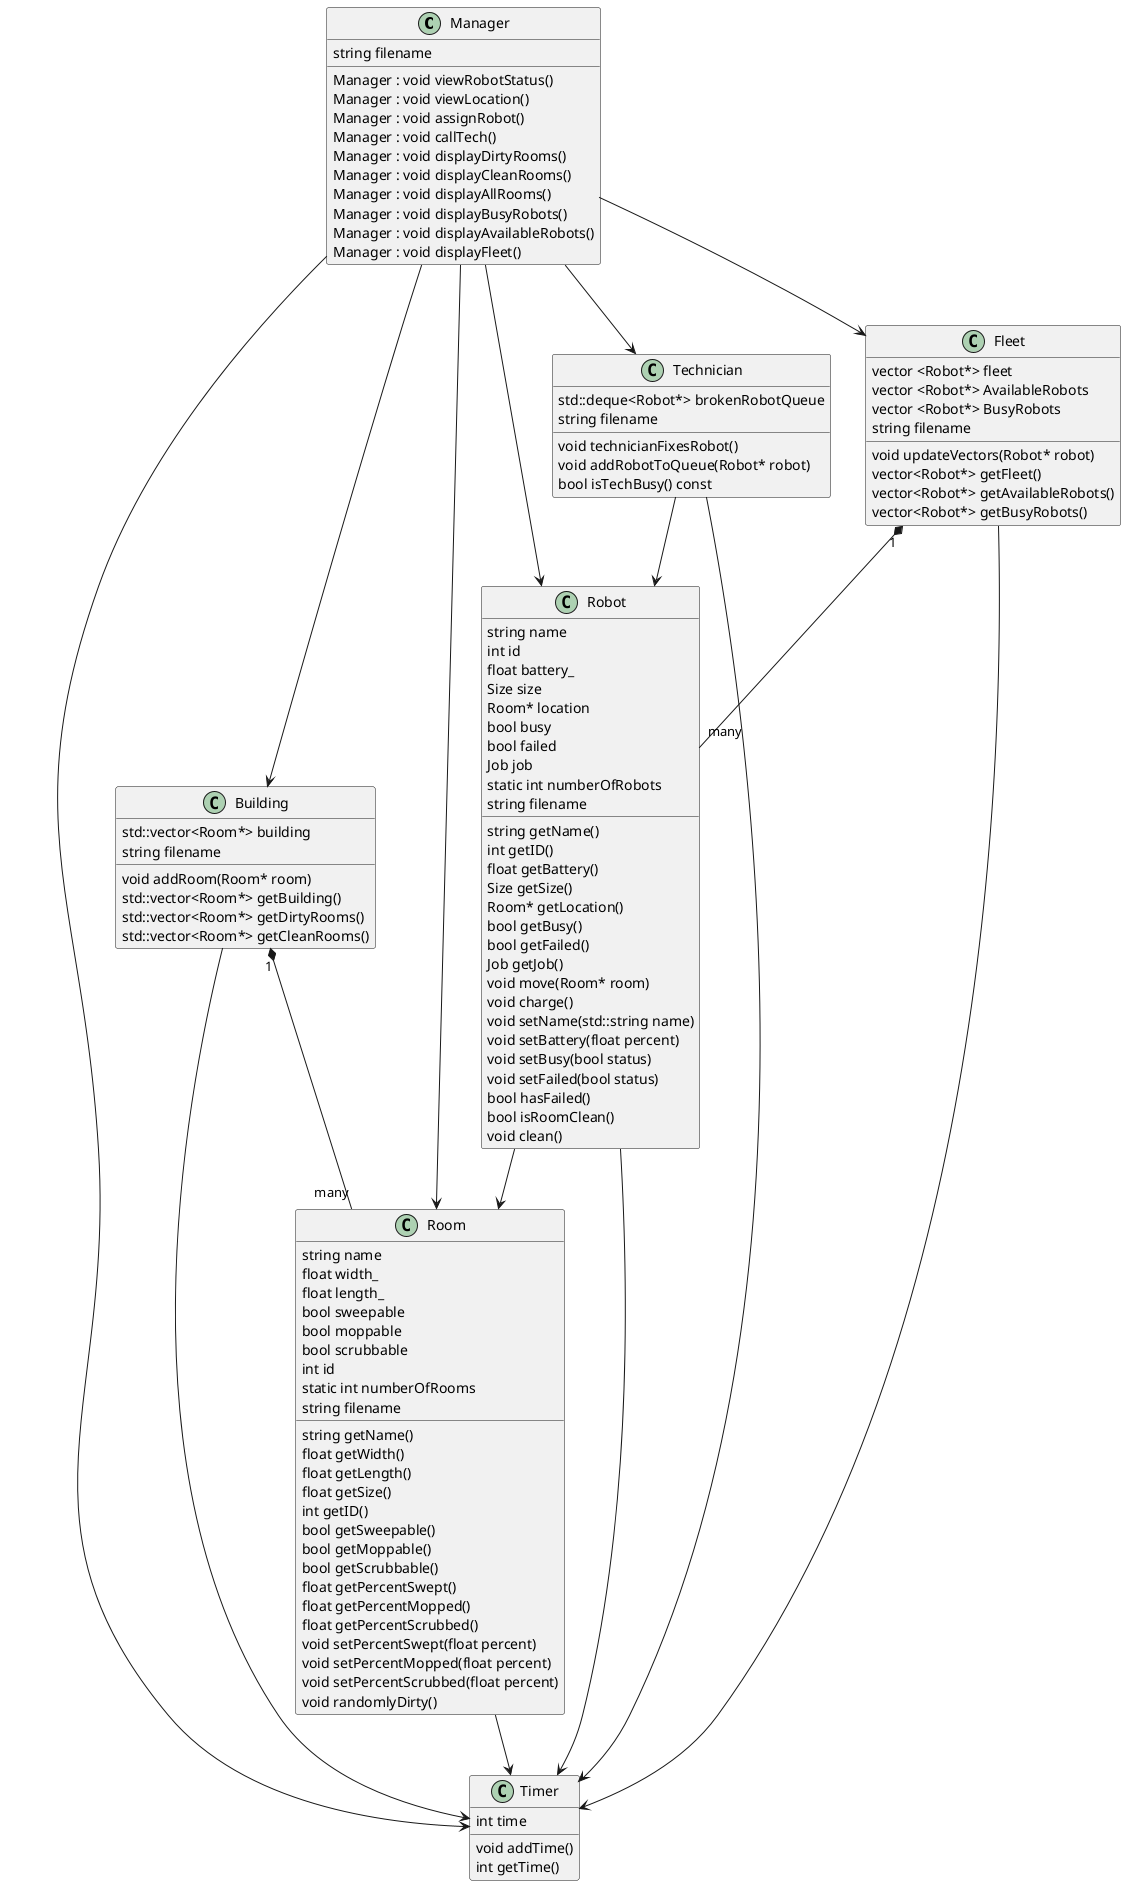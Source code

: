 @startuml Class Diagram

'Manager uses Room
Manager --> Room
'Manager uses Robot
Manager --> Robot
'Manager uses Technician
Manager --> Technician
'Manager uses Fleet
Manager --> Fleet
'Manager uses Building
Manager --> Building



'Technician uses Robot
Technician --> Robot
'Robot uses Room
Robot --> Room
'One Fleet contains many robots
Fleet "1" *-- "many" Robot
'One Building contains many Rooms
Building "1" *-- "many" Room

'Manager uses Timer
Manager --> Timer
'Technician uses Timer
Technician --> Timer
'Fleet uses Timer
Fleet --> Timer
'Building uses Timer
Building --> Timer
'Robot uses Timer
Robot --> Timer
'Room uses Timer
Room --> Timer


class Manager{
string filename

Manager : void viewRobotStatus()
Manager : void viewLocation()
Manager : void assignRobot()
Manager : void callTech()
Manager : void displayDirtyRooms()
Manager : void displayCleanRooms()
Manager : void displayAllRooms()
Manager : void displayBusyRobots()
Manager : void displayAvailableRobots()
Manager : void displayFleet()
}

class Room{
string name
float width_
float length_
bool sweepable
bool moppable
bool scrubbable
int id
static int numberOfRooms
string filename

string getName()
float getWidth()
float getLength()
float getSize()
int getID()
bool getSweepable()
bool getMoppable()
bool getScrubbable()
float getPercentSwept()
float getPercentMopped()
float getPercentScrubbed()
void setPercentSwept(float percent)
void setPercentMopped(float percent)
void setPercentScrubbed(float percent)
void randomlyDirty()
}

class Robot{
string name
int id
float battery_
Size size
Room* location
bool busy
bool failed
Job job
static int numberOfRobots
string filename

string getName()
int getID()
float getBattery()
Size getSize()
Room* getLocation()
bool getBusy()
bool getFailed()
Job getJob()
void move(Room* room)
void charge()
void setName(std::string name)
void setBattery(float percent)
void setBusy(bool status)
void setFailed(bool status)
bool hasFailed()
bool isRoomClean()
void clean()
}

class Fleet{
      vector <Robot*> fleet
      vector <Robot*> AvailableRobots
      vector <Robot*> BusyRobots
      string filename

      void updateVectors(Robot* robot)
      vector<Robot*> getFleet()
      vector<Robot*> getAvailableRobots()
      vector<Robot*> getBusyRobots()

}

class Technician{
    std::deque<Robot*> brokenRobotQueue
    string filename

    void technicianFixesRobot()
    void addRobotToQueue(Robot* robot)
    bool isTechBusy() const

}

class Building{
    std::vector<Room*> building
    string filename

    void addRoom(Room* room)
    std::vector<Room*> getBuilding()
    std::vector<Room*> getDirtyRooms()
    std::vector<Room*> getCleanRooms()
}

class Timer{
    int time

    void addTime()
    int getTime()
}



@enduml